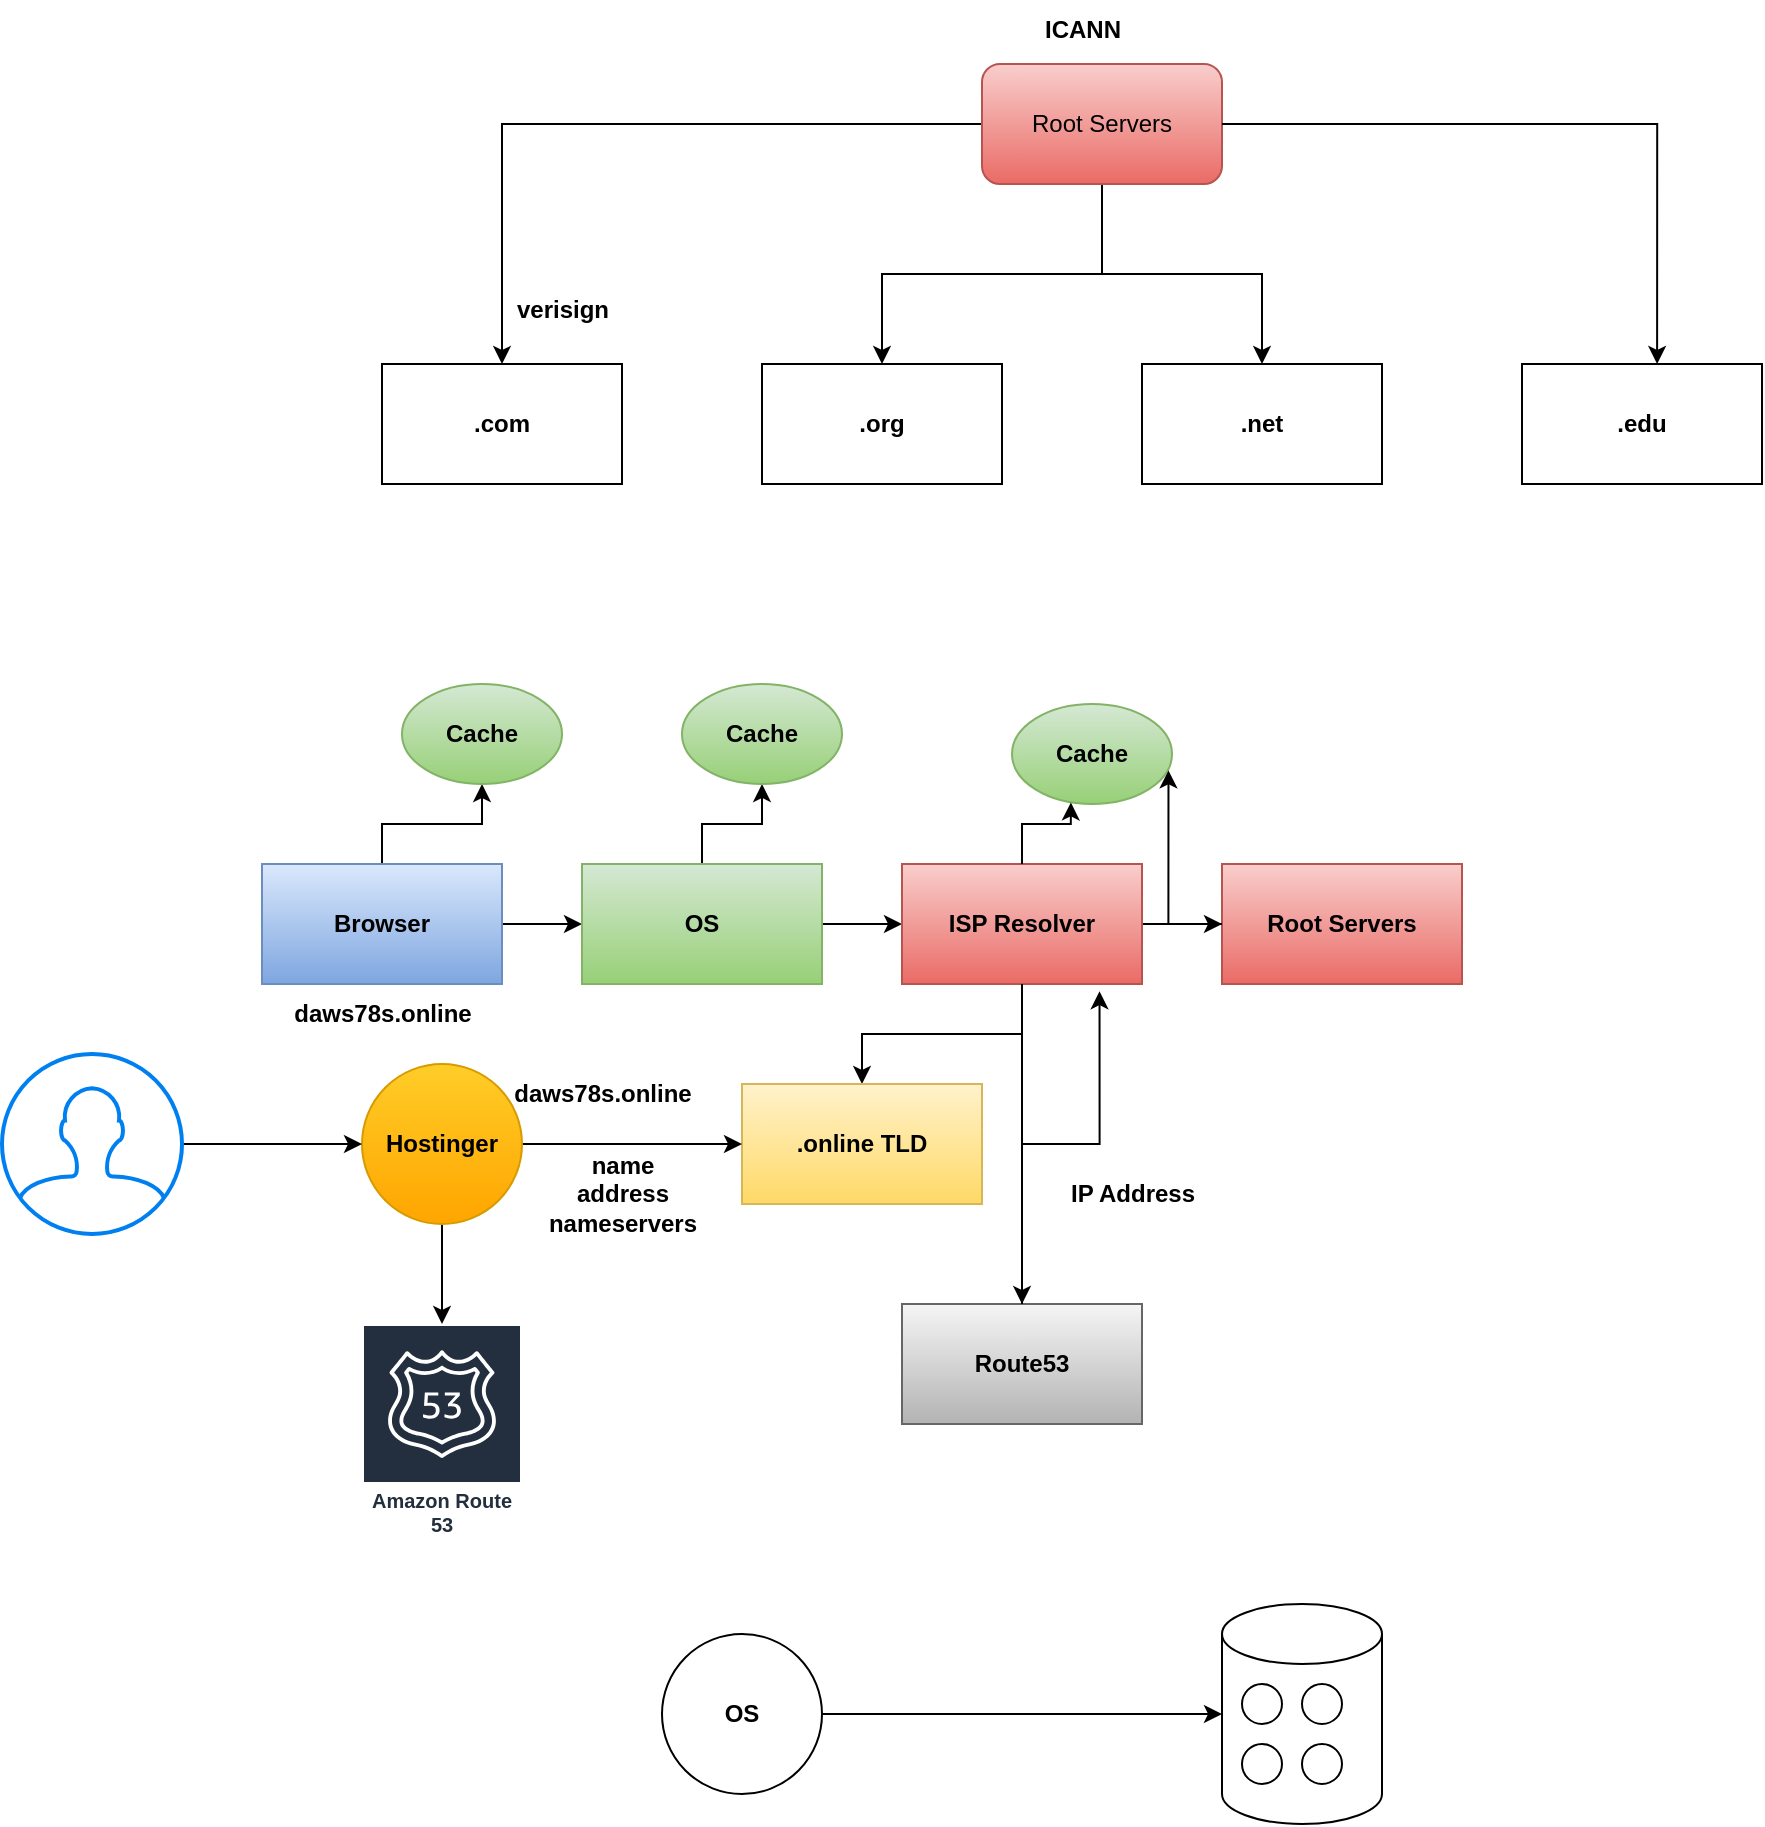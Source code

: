 <mxfile version="24.2.3" type="device">
  <diagram name="Page-1" id="hznN793LizdsqVVcD3gy">
    <mxGraphModel dx="1900" dy="583" grid="1" gridSize="10" guides="1" tooltips="1" connect="1" arrows="1" fold="1" page="1" pageScale="1" pageWidth="850" pageHeight="1100" math="0" shadow="0">
      <root>
        <mxCell id="0" />
        <mxCell id="1" parent="0" />
        <mxCell id="_HjAysld2YytPHcP_J0--6" style="edgeStyle=orthogonalEdgeStyle;rounded=0;orthogonalLoop=1;jettySize=auto;html=1;entryX=0.5;entryY=0;entryDx=0;entryDy=0;" edge="1" parent="1" source="_HjAysld2YytPHcP_J0--1" target="_HjAysld2YytPHcP_J0--2">
          <mxGeometry relative="1" as="geometry" />
        </mxCell>
        <mxCell id="_HjAysld2YytPHcP_J0--7" style="edgeStyle=orthogonalEdgeStyle;rounded=0;orthogonalLoop=1;jettySize=auto;html=1;entryX=0.5;entryY=0;entryDx=0;entryDy=0;" edge="1" parent="1" source="_HjAysld2YytPHcP_J0--1" target="_HjAysld2YytPHcP_J0--3">
          <mxGeometry relative="1" as="geometry" />
        </mxCell>
        <mxCell id="_HjAysld2YytPHcP_J0--8" style="edgeStyle=orthogonalEdgeStyle;rounded=0;orthogonalLoop=1;jettySize=auto;html=1;entryX=0.5;entryY=0;entryDx=0;entryDy=0;" edge="1" parent="1" source="_HjAysld2YytPHcP_J0--1" target="_HjAysld2YytPHcP_J0--4">
          <mxGeometry relative="1" as="geometry" />
        </mxCell>
        <mxCell id="_HjAysld2YytPHcP_J0--1" value="Root Servers" style="rounded=1;whiteSpace=wrap;html=1;fillColor=#f8cecc;gradientColor=#ea6b66;strokeColor=#b85450;" vertex="1" parent="1">
          <mxGeometry x="330" y="80" width="120" height="60" as="geometry" />
        </mxCell>
        <mxCell id="_HjAysld2YytPHcP_J0--2" value="&lt;b&gt;.com&lt;/b&gt;" style="rounded=0;whiteSpace=wrap;html=1;" vertex="1" parent="1">
          <mxGeometry x="30" y="230" width="120" height="60" as="geometry" />
        </mxCell>
        <mxCell id="_HjAysld2YytPHcP_J0--3" value="&lt;b&gt;.org&lt;/b&gt;" style="rounded=0;whiteSpace=wrap;html=1;" vertex="1" parent="1">
          <mxGeometry x="220" y="230" width="120" height="60" as="geometry" />
        </mxCell>
        <mxCell id="_HjAysld2YytPHcP_J0--4" value="&lt;b&gt;.net&lt;/b&gt;" style="rounded=0;whiteSpace=wrap;html=1;" vertex="1" parent="1">
          <mxGeometry x="410" y="230" width="120" height="60" as="geometry" />
        </mxCell>
        <mxCell id="_HjAysld2YytPHcP_J0--5" value="&lt;b&gt;.edu&lt;/b&gt;" style="rounded=0;whiteSpace=wrap;html=1;" vertex="1" parent="1">
          <mxGeometry x="600" y="230" width="120" height="60" as="geometry" />
        </mxCell>
        <mxCell id="_HjAysld2YytPHcP_J0--9" style="edgeStyle=orthogonalEdgeStyle;rounded=0;orthogonalLoop=1;jettySize=auto;html=1;entryX=0.563;entryY=0;entryDx=0;entryDy=0;entryPerimeter=0;" edge="1" parent="1" source="_HjAysld2YytPHcP_J0--1" target="_HjAysld2YytPHcP_J0--5">
          <mxGeometry relative="1" as="geometry" />
        </mxCell>
        <mxCell id="_HjAysld2YytPHcP_J0--10" value="&lt;b&gt;ICANN&lt;/b&gt;" style="text;html=1;align=center;verticalAlign=middle;resizable=0;points=[];autosize=1;strokeColor=none;fillColor=none;" vertex="1" parent="1">
          <mxGeometry x="350" y="48" width="60" height="30" as="geometry" />
        </mxCell>
        <mxCell id="_HjAysld2YytPHcP_J0--11" value="&lt;b&gt;verisign&lt;/b&gt;" style="text;html=1;align=center;verticalAlign=middle;resizable=0;points=[];autosize=1;strokeColor=none;fillColor=none;" vertex="1" parent="1">
          <mxGeometry x="85" y="188" width="70" height="30" as="geometry" />
        </mxCell>
        <mxCell id="_HjAysld2YytPHcP_J0--15" style="edgeStyle=orthogonalEdgeStyle;rounded=0;orthogonalLoop=1;jettySize=auto;html=1;" edge="1" parent="1" source="_HjAysld2YytPHcP_J0--12" target="_HjAysld2YytPHcP_J0--14">
          <mxGeometry relative="1" as="geometry" />
        </mxCell>
        <mxCell id="_HjAysld2YytPHcP_J0--19" style="edgeStyle=orthogonalEdgeStyle;rounded=0;orthogonalLoop=1;jettySize=auto;html=1;entryX=0;entryY=0.5;entryDx=0;entryDy=0;" edge="1" parent="1" source="_HjAysld2YytPHcP_J0--12" target="_HjAysld2YytPHcP_J0--16">
          <mxGeometry relative="1" as="geometry" />
        </mxCell>
        <mxCell id="_HjAysld2YytPHcP_J0--12" value="&lt;b&gt;Browser&lt;/b&gt;" style="rounded=0;whiteSpace=wrap;html=1;fillColor=#dae8fc;gradientColor=#7ea6e0;strokeColor=#6c8ebf;" vertex="1" parent="1">
          <mxGeometry x="-30" y="480" width="120" height="60" as="geometry" />
        </mxCell>
        <mxCell id="_HjAysld2YytPHcP_J0--14" value="&lt;b&gt;Cache&lt;/b&gt;" style="ellipse;whiteSpace=wrap;html=1;fillColor=#d5e8d4;gradientColor=#97d077;strokeColor=#82b366;" vertex="1" parent="1">
          <mxGeometry x="40" y="390" width="80" height="50" as="geometry" />
        </mxCell>
        <mxCell id="_HjAysld2YytPHcP_J0--18" style="edgeStyle=orthogonalEdgeStyle;rounded=0;orthogonalLoop=1;jettySize=auto;html=1;" edge="1" parent="1" source="_HjAysld2YytPHcP_J0--16" target="_HjAysld2YytPHcP_J0--17">
          <mxGeometry relative="1" as="geometry" />
        </mxCell>
        <mxCell id="_HjAysld2YytPHcP_J0--24" style="edgeStyle=orthogonalEdgeStyle;rounded=0;orthogonalLoop=1;jettySize=auto;html=1;" edge="1" parent="1" source="_HjAysld2YytPHcP_J0--16" target="_HjAysld2YytPHcP_J0--20">
          <mxGeometry relative="1" as="geometry" />
        </mxCell>
        <mxCell id="_HjAysld2YytPHcP_J0--16" value="&lt;b&gt;OS&lt;/b&gt;" style="rounded=0;whiteSpace=wrap;html=1;fillColor=#d5e8d4;gradientColor=#97d077;strokeColor=#82b366;" vertex="1" parent="1">
          <mxGeometry x="130" y="480" width="120" height="60" as="geometry" />
        </mxCell>
        <mxCell id="_HjAysld2YytPHcP_J0--17" value="&lt;b&gt;Cache&lt;/b&gt;" style="ellipse;whiteSpace=wrap;html=1;fillColor=#d5e8d4;gradientColor=#97d077;strokeColor=#82b366;" vertex="1" parent="1">
          <mxGeometry x="180" y="390" width="80" height="50" as="geometry" />
        </mxCell>
        <mxCell id="_HjAysld2YytPHcP_J0--25" style="edgeStyle=orthogonalEdgeStyle;rounded=0;orthogonalLoop=1;jettySize=auto;html=1;entryX=0;entryY=0.5;entryDx=0;entryDy=0;" edge="1" parent="1" source="_HjAysld2YytPHcP_J0--20" target="_HjAysld2YytPHcP_J0--23">
          <mxGeometry relative="1" as="geometry" />
        </mxCell>
        <mxCell id="_HjAysld2YytPHcP_J0--28" style="edgeStyle=orthogonalEdgeStyle;rounded=0;orthogonalLoop=1;jettySize=auto;html=1;entryX=0.5;entryY=0;entryDx=0;entryDy=0;" edge="1" parent="1" source="_HjAysld2YytPHcP_J0--20" target="_HjAysld2YytPHcP_J0--27">
          <mxGeometry relative="1" as="geometry" />
        </mxCell>
        <mxCell id="_HjAysld2YytPHcP_J0--20" value="&lt;b&gt;ISP Resolver&lt;/b&gt;" style="rounded=0;whiteSpace=wrap;html=1;fillColor=#f8cecc;gradientColor=#ea6b66;strokeColor=#b85450;" vertex="1" parent="1">
          <mxGeometry x="290" y="480" width="120" height="60" as="geometry" />
        </mxCell>
        <mxCell id="_HjAysld2YytPHcP_J0--21" value="&lt;b&gt;Cache&lt;/b&gt;" style="ellipse;whiteSpace=wrap;html=1;fillColor=#d5e8d4;gradientColor=#97d077;strokeColor=#82b366;" vertex="1" parent="1">
          <mxGeometry x="345" y="400" width="80" height="50" as="geometry" />
        </mxCell>
        <mxCell id="_HjAysld2YytPHcP_J0--22" style="edgeStyle=orthogonalEdgeStyle;rounded=0;orthogonalLoop=1;jettySize=auto;html=1;entryX=0.368;entryY=0.984;entryDx=0;entryDy=0;entryPerimeter=0;" edge="1" parent="1" source="_HjAysld2YytPHcP_J0--20" target="_HjAysld2YytPHcP_J0--21">
          <mxGeometry relative="1" as="geometry" />
        </mxCell>
        <mxCell id="_HjAysld2YytPHcP_J0--23" value="&lt;b&gt;Root Servers&lt;/b&gt;" style="rounded=0;whiteSpace=wrap;html=1;fillColor=#f8cecc;gradientColor=#ea6b66;strokeColor=#b85450;" vertex="1" parent="1">
          <mxGeometry x="450" y="480" width="120" height="60" as="geometry" />
        </mxCell>
        <mxCell id="_HjAysld2YytPHcP_J0--26" value="&lt;b&gt;daws78s.online&lt;/b&gt;" style="text;html=1;align=center;verticalAlign=middle;resizable=0;points=[];autosize=1;strokeColor=none;fillColor=none;" vertex="1" parent="1">
          <mxGeometry x="-25" y="540" width="110" height="30" as="geometry" />
        </mxCell>
        <mxCell id="_HjAysld2YytPHcP_J0--39" style="edgeStyle=orthogonalEdgeStyle;rounded=0;orthogonalLoop=1;jettySize=auto;html=1;entryX=0.5;entryY=0;entryDx=0;entryDy=0;exitX=0.5;exitY=1;exitDx=0;exitDy=0;" edge="1" parent="1" source="_HjAysld2YytPHcP_J0--20" target="_HjAysld2YytPHcP_J0--38">
          <mxGeometry relative="1" as="geometry" />
        </mxCell>
        <mxCell id="_HjAysld2YytPHcP_J0--27" value="&lt;b&gt;.online TLD&lt;/b&gt;" style="rounded=0;whiteSpace=wrap;html=1;fillColor=#fff2cc;gradientColor=#ffd966;strokeColor=#d6b656;" vertex="1" parent="1">
          <mxGeometry x="210" y="590" width="120" height="60" as="geometry" />
        </mxCell>
        <mxCell id="_HjAysld2YytPHcP_J0--29" style="edgeStyle=orthogonalEdgeStyle;rounded=0;orthogonalLoop=1;jettySize=auto;html=1;entryX=0.978;entryY=0.664;entryDx=0;entryDy=0;entryPerimeter=0;" edge="1" parent="1" source="_HjAysld2YytPHcP_J0--23" target="_HjAysld2YytPHcP_J0--21">
          <mxGeometry relative="1" as="geometry" />
        </mxCell>
        <mxCell id="_HjAysld2YytPHcP_J0--33" style="edgeStyle=orthogonalEdgeStyle;rounded=0;orthogonalLoop=1;jettySize=auto;html=1;" edge="1" parent="1" source="_HjAysld2YytPHcP_J0--30" target="_HjAysld2YytPHcP_J0--27">
          <mxGeometry relative="1" as="geometry" />
        </mxCell>
        <mxCell id="_HjAysld2YytPHcP_J0--37" style="edgeStyle=orthogonalEdgeStyle;rounded=0;orthogonalLoop=1;jettySize=auto;html=1;" edge="1" parent="1" source="_HjAysld2YytPHcP_J0--30" target="_HjAysld2YytPHcP_J0--36">
          <mxGeometry relative="1" as="geometry" />
        </mxCell>
        <mxCell id="_HjAysld2YytPHcP_J0--30" value="&lt;b&gt;Hostinger&lt;/b&gt;" style="ellipse;whiteSpace=wrap;html=1;aspect=fixed;fillColor=#ffcd28;gradientColor=#ffa500;strokeColor=#d79b00;" vertex="1" parent="1">
          <mxGeometry x="20" y="580" width="80" height="80" as="geometry" />
        </mxCell>
        <mxCell id="_HjAysld2YytPHcP_J0--32" style="edgeStyle=orthogonalEdgeStyle;rounded=0;orthogonalLoop=1;jettySize=auto;html=1;" edge="1" parent="1" source="_HjAysld2YytPHcP_J0--31" target="_HjAysld2YytPHcP_J0--30">
          <mxGeometry relative="1" as="geometry" />
        </mxCell>
        <mxCell id="_HjAysld2YytPHcP_J0--31" value="" style="html=1;verticalLabelPosition=bottom;align=center;labelBackgroundColor=#ffffff;verticalAlign=top;strokeWidth=2;strokeColor=#0080F0;shadow=0;dashed=0;shape=mxgraph.ios7.icons.user;" vertex="1" parent="1">
          <mxGeometry x="-160" y="575" width="90" height="90" as="geometry" />
        </mxCell>
        <mxCell id="_HjAysld2YytPHcP_J0--34" value="&lt;b&gt;daws78s.online&lt;/b&gt;" style="text;html=1;align=center;verticalAlign=middle;resizable=0;points=[];autosize=1;strokeColor=none;fillColor=none;" vertex="1" parent="1">
          <mxGeometry x="85" y="580" width="110" height="30" as="geometry" />
        </mxCell>
        <mxCell id="_HjAysld2YytPHcP_J0--35" value="&lt;b&gt;name&lt;/b&gt;&lt;div&gt;&lt;b&gt;address&lt;/b&gt;&lt;/div&gt;&lt;div&gt;&lt;b&gt;nameservers&lt;/b&gt;&lt;/div&gt;" style="text;html=1;align=center;verticalAlign=middle;resizable=0;points=[];autosize=1;strokeColor=none;fillColor=none;" vertex="1" parent="1">
          <mxGeometry x="100" y="615" width="100" height="60" as="geometry" />
        </mxCell>
        <mxCell id="_HjAysld2YytPHcP_J0--36" value="Amazon Route 53" style="sketch=0;outlineConnect=0;fontColor=#232F3E;gradientColor=none;strokeColor=#ffffff;fillColor=#232F3E;dashed=0;verticalLabelPosition=middle;verticalAlign=bottom;align=center;html=1;whiteSpace=wrap;fontSize=10;fontStyle=1;spacing=3;shape=mxgraph.aws4.productIcon;prIcon=mxgraph.aws4.route_53;" vertex="1" parent="1">
          <mxGeometry x="20" y="710" width="80" height="110" as="geometry" />
        </mxCell>
        <mxCell id="_HjAysld2YytPHcP_J0--38" value="&lt;b&gt;Route53&lt;/b&gt;" style="rounded=0;whiteSpace=wrap;html=1;fillColor=#f5f5f5;gradientColor=#b3b3b3;strokeColor=#666666;" vertex="1" parent="1">
          <mxGeometry x="290" y="700" width="120" height="60" as="geometry" />
        </mxCell>
        <mxCell id="_HjAysld2YytPHcP_J0--41" style="edgeStyle=orthogonalEdgeStyle;rounded=0;orthogonalLoop=1;jettySize=auto;html=1;entryX=0.823;entryY=1.06;entryDx=0;entryDy=0;entryPerimeter=0;" edge="1" parent="1" source="_HjAysld2YytPHcP_J0--38" target="_HjAysld2YytPHcP_J0--20">
          <mxGeometry relative="1" as="geometry" />
        </mxCell>
        <mxCell id="_HjAysld2YytPHcP_J0--42" value="&lt;b&gt;IP Address&lt;/b&gt;" style="text;html=1;align=center;verticalAlign=middle;resizable=0;points=[];autosize=1;strokeColor=none;fillColor=none;" vertex="1" parent="1">
          <mxGeometry x="360" y="630" width="90" height="30" as="geometry" />
        </mxCell>
        <mxCell id="_HjAysld2YytPHcP_J0--43" value="" style="shape=cylinder3;whiteSpace=wrap;html=1;boundedLbl=1;backgroundOutline=1;size=15;" vertex="1" parent="1">
          <mxGeometry x="450" y="850" width="80" height="110" as="geometry" />
        </mxCell>
        <mxCell id="_HjAysld2YytPHcP_J0--44" value="&lt;b&gt;OS&lt;/b&gt;" style="ellipse;whiteSpace=wrap;html=1;aspect=fixed;" vertex="1" parent="1">
          <mxGeometry x="170" y="865" width="80" height="80" as="geometry" />
        </mxCell>
        <mxCell id="_HjAysld2YytPHcP_J0--45" style="edgeStyle=orthogonalEdgeStyle;rounded=0;orthogonalLoop=1;jettySize=auto;html=1;entryX=0;entryY=0.5;entryDx=0;entryDy=0;entryPerimeter=0;" edge="1" parent="1" source="_HjAysld2YytPHcP_J0--44" target="_HjAysld2YytPHcP_J0--43">
          <mxGeometry relative="1" as="geometry" />
        </mxCell>
        <mxCell id="_HjAysld2YytPHcP_J0--46" value="" style="ellipse;whiteSpace=wrap;html=1;" vertex="1" parent="1">
          <mxGeometry x="460" y="890" width="20" height="20" as="geometry" />
        </mxCell>
        <mxCell id="_HjAysld2YytPHcP_J0--47" value="" style="ellipse;whiteSpace=wrap;html=1;" vertex="1" parent="1">
          <mxGeometry x="490" y="890" width="20" height="20" as="geometry" />
        </mxCell>
        <mxCell id="_HjAysld2YytPHcP_J0--48" value="" style="ellipse;whiteSpace=wrap;html=1;" vertex="1" parent="1">
          <mxGeometry x="460" y="920" width="20" height="20" as="geometry" />
        </mxCell>
        <mxCell id="_HjAysld2YytPHcP_J0--49" value="" style="ellipse;whiteSpace=wrap;html=1;" vertex="1" parent="1">
          <mxGeometry x="490" y="920" width="20" height="20" as="geometry" />
        </mxCell>
      </root>
    </mxGraphModel>
  </diagram>
</mxfile>
